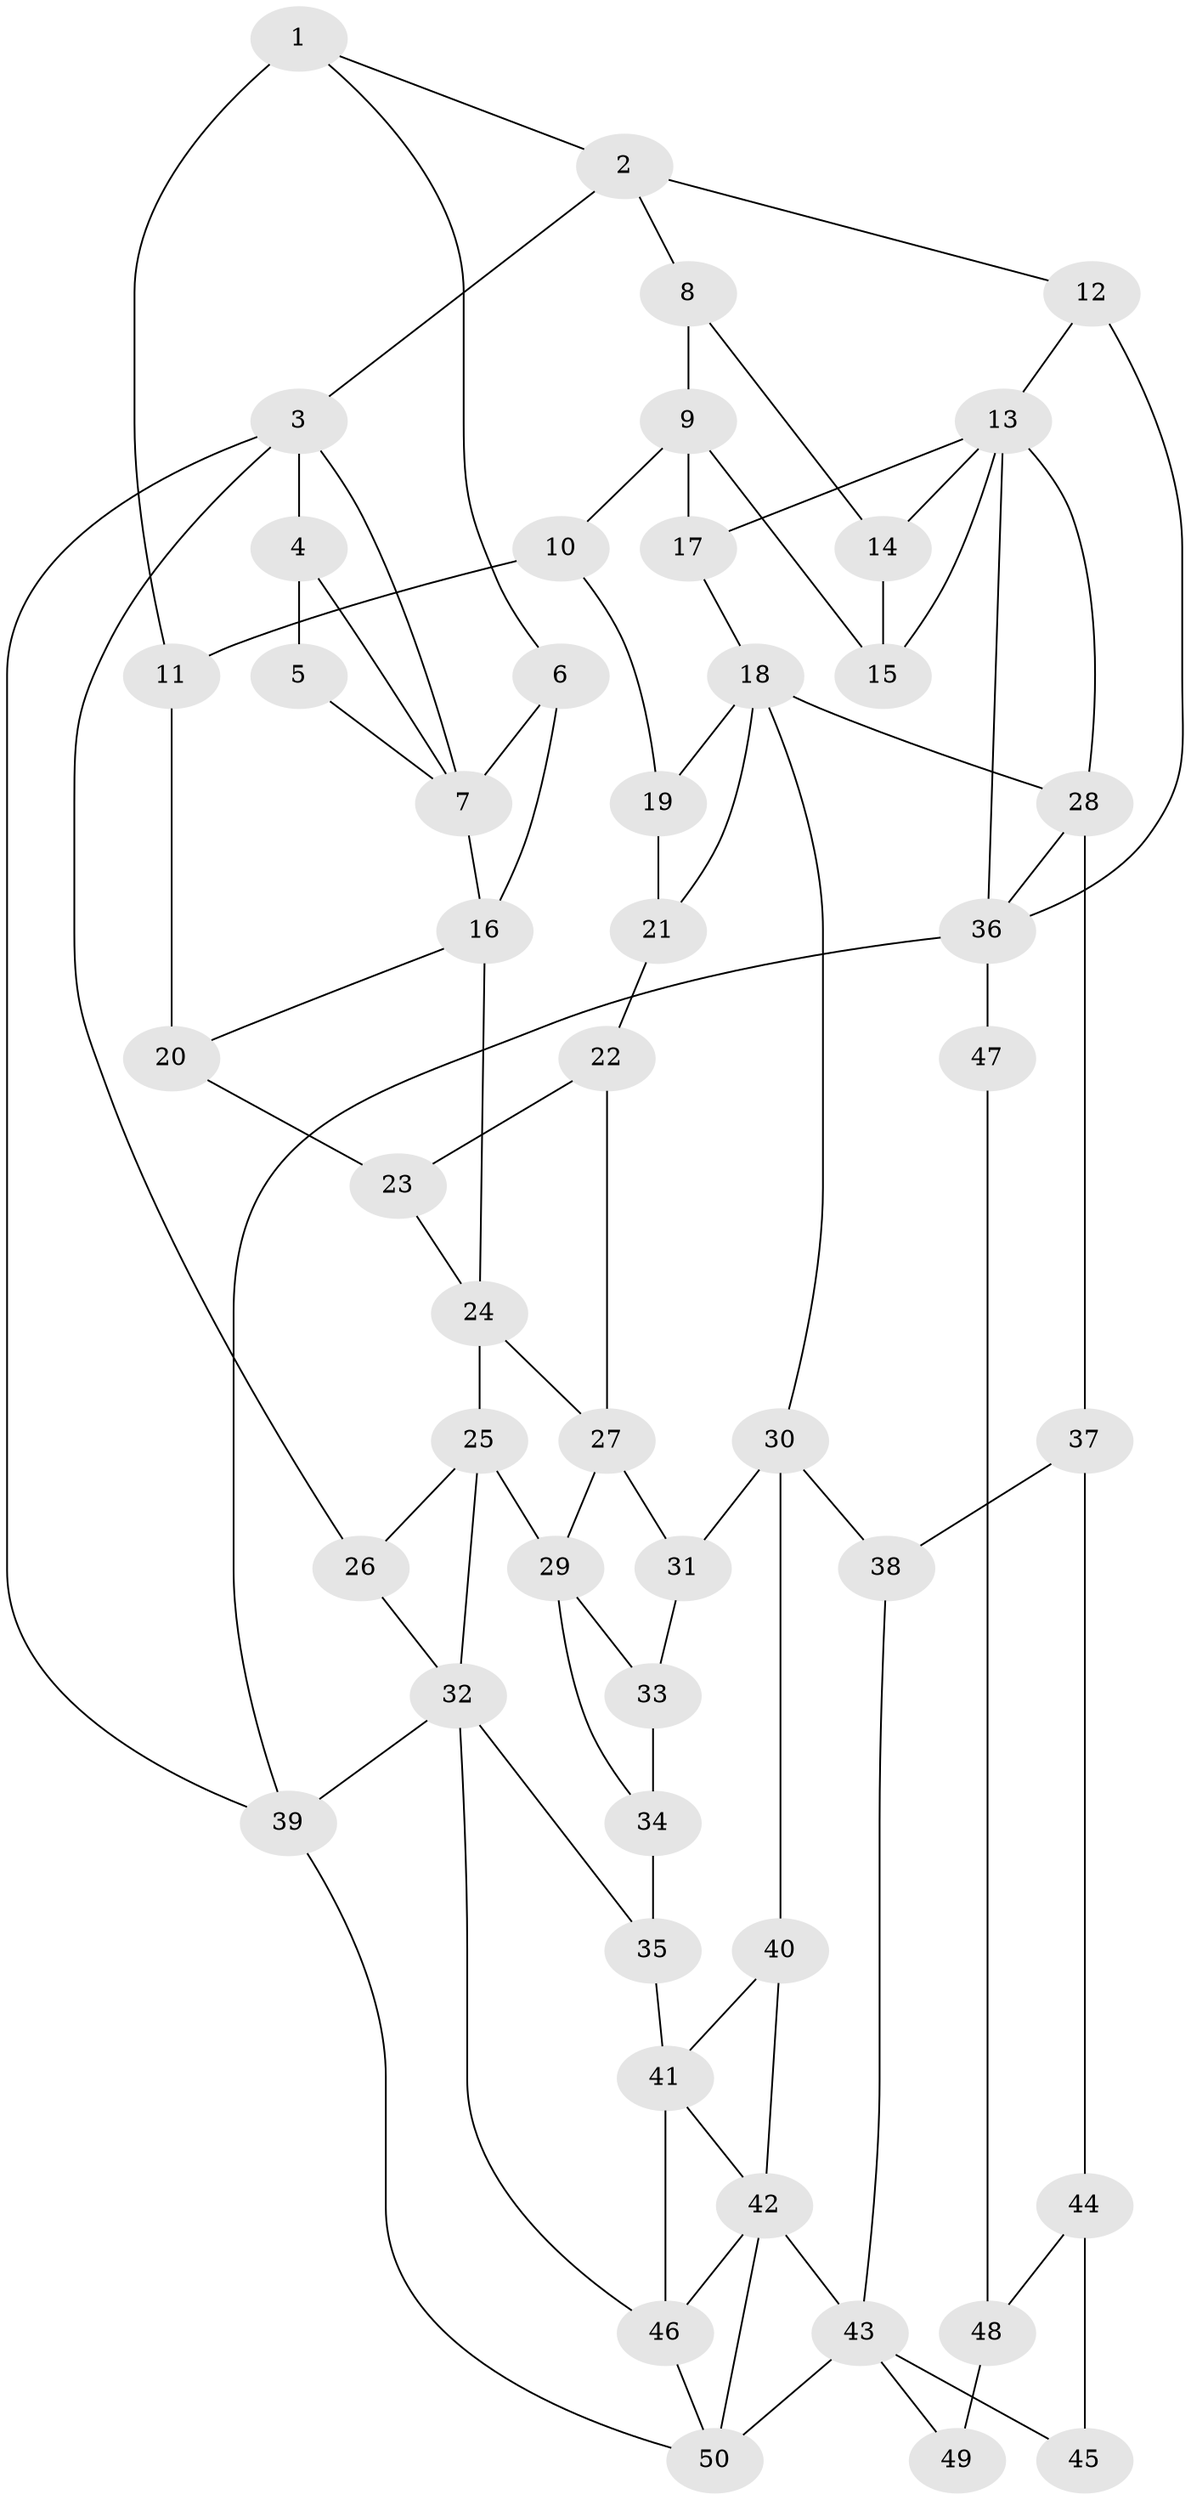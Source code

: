 // original degree distribution, {3: 0.016260162601626018, 4: 0.2032520325203252, 6: 0.17886178861788618, 5: 0.6016260162601627}
// Generated by graph-tools (version 1.1) at 2025/54/03/04/25 22:54:41]
// undirected, 50 vertices, 88 edges
graph export_dot {
  node [color=gray90,style=filled];
  1;
  2;
  3;
  4;
  5;
  6;
  7;
  8;
  9;
  10;
  11;
  12;
  13;
  14;
  15;
  16;
  17;
  18;
  19;
  20;
  21;
  22;
  23;
  24;
  25;
  26;
  27;
  28;
  29;
  30;
  31;
  32;
  33;
  34;
  35;
  36;
  37;
  38;
  39;
  40;
  41;
  42;
  43;
  44;
  45;
  46;
  47;
  48;
  49;
  50;
  1 -- 2 [weight=1.0];
  1 -- 6 [weight=1.0];
  1 -- 11 [weight=2.0];
  2 -- 3 [weight=1.0];
  2 -- 8 [weight=1.0];
  2 -- 12 [weight=1.0];
  3 -- 4 [weight=2.0];
  3 -- 7 [weight=1.0];
  3 -- 26 [weight=1.0];
  3 -- 39 [weight=1.0];
  4 -- 5 [weight=1.0];
  4 -- 7 [weight=1.0];
  5 -- 7 [weight=1.0];
  6 -- 7 [weight=1.0];
  6 -- 16 [weight=1.0];
  7 -- 16 [weight=1.0];
  8 -- 9 [weight=1.0];
  8 -- 14 [weight=1.0];
  9 -- 10 [weight=1.0];
  9 -- 15 [weight=1.0];
  9 -- 17 [weight=1.0];
  10 -- 11 [weight=2.0];
  10 -- 19 [weight=1.0];
  11 -- 20 [weight=2.0];
  12 -- 13 [weight=1.0];
  12 -- 36 [weight=2.0];
  13 -- 14 [weight=1.0];
  13 -- 15 [weight=1.0];
  13 -- 17 [weight=1.0];
  13 -- 28 [weight=1.0];
  13 -- 36 [weight=1.0];
  14 -- 15 [weight=4.0];
  16 -- 20 [weight=1.0];
  16 -- 24 [weight=1.0];
  17 -- 18 [weight=2.0];
  18 -- 19 [weight=1.0];
  18 -- 21 [weight=1.0];
  18 -- 28 [weight=1.0];
  18 -- 30 [weight=1.0];
  19 -- 21 [weight=1.0];
  20 -- 23 [weight=2.0];
  21 -- 22 [weight=1.0];
  22 -- 23 [weight=1.0];
  22 -- 27 [weight=1.0];
  23 -- 24 [weight=1.0];
  24 -- 25 [weight=2.0];
  24 -- 27 [weight=1.0];
  25 -- 26 [weight=1.0];
  25 -- 29 [weight=2.0];
  25 -- 32 [weight=1.0];
  26 -- 32 [weight=1.0];
  27 -- 29 [weight=1.0];
  27 -- 31 [weight=1.0];
  28 -- 36 [weight=1.0];
  28 -- 37 [weight=2.0];
  29 -- 33 [weight=1.0];
  29 -- 34 [weight=1.0];
  30 -- 31 [weight=1.0];
  30 -- 38 [weight=1.0];
  30 -- 40 [weight=2.0];
  31 -- 33 [weight=1.0];
  32 -- 35 [weight=1.0];
  32 -- 39 [weight=1.0];
  32 -- 46 [weight=1.0];
  33 -- 34 [weight=2.0];
  34 -- 35 [weight=2.0];
  35 -- 41 [weight=2.0];
  36 -- 39 [weight=1.0];
  36 -- 47 [weight=2.0];
  37 -- 38 [weight=2.0];
  37 -- 44 [weight=2.0];
  38 -- 43 [weight=1.0];
  39 -- 50 [weight=1.0];
  40 -- 41 [weight=1.0];
  40 -- 42 [weight=2.0];
  41 -- 42 [weight=1.0];
  41 -- 46 [weight=1.0];
  42 -- 43 [weight=1.0];
  42 -- 46 [weight=1.0];
  42 -- 50 [weight=1.0];
  43 -- 45 [weight=1.0];
  43 -- 49 [weight=1.0];
  43 -- 50 [weight=1.0];
  44 -- 45 [weight=2.0];
  44 -- 48 [weight=2.0];
  46 -- 50 [weight=1.0];
  47 -- 48 [weight=1.0];
  48 -- 49 [weight=2.0];
}
